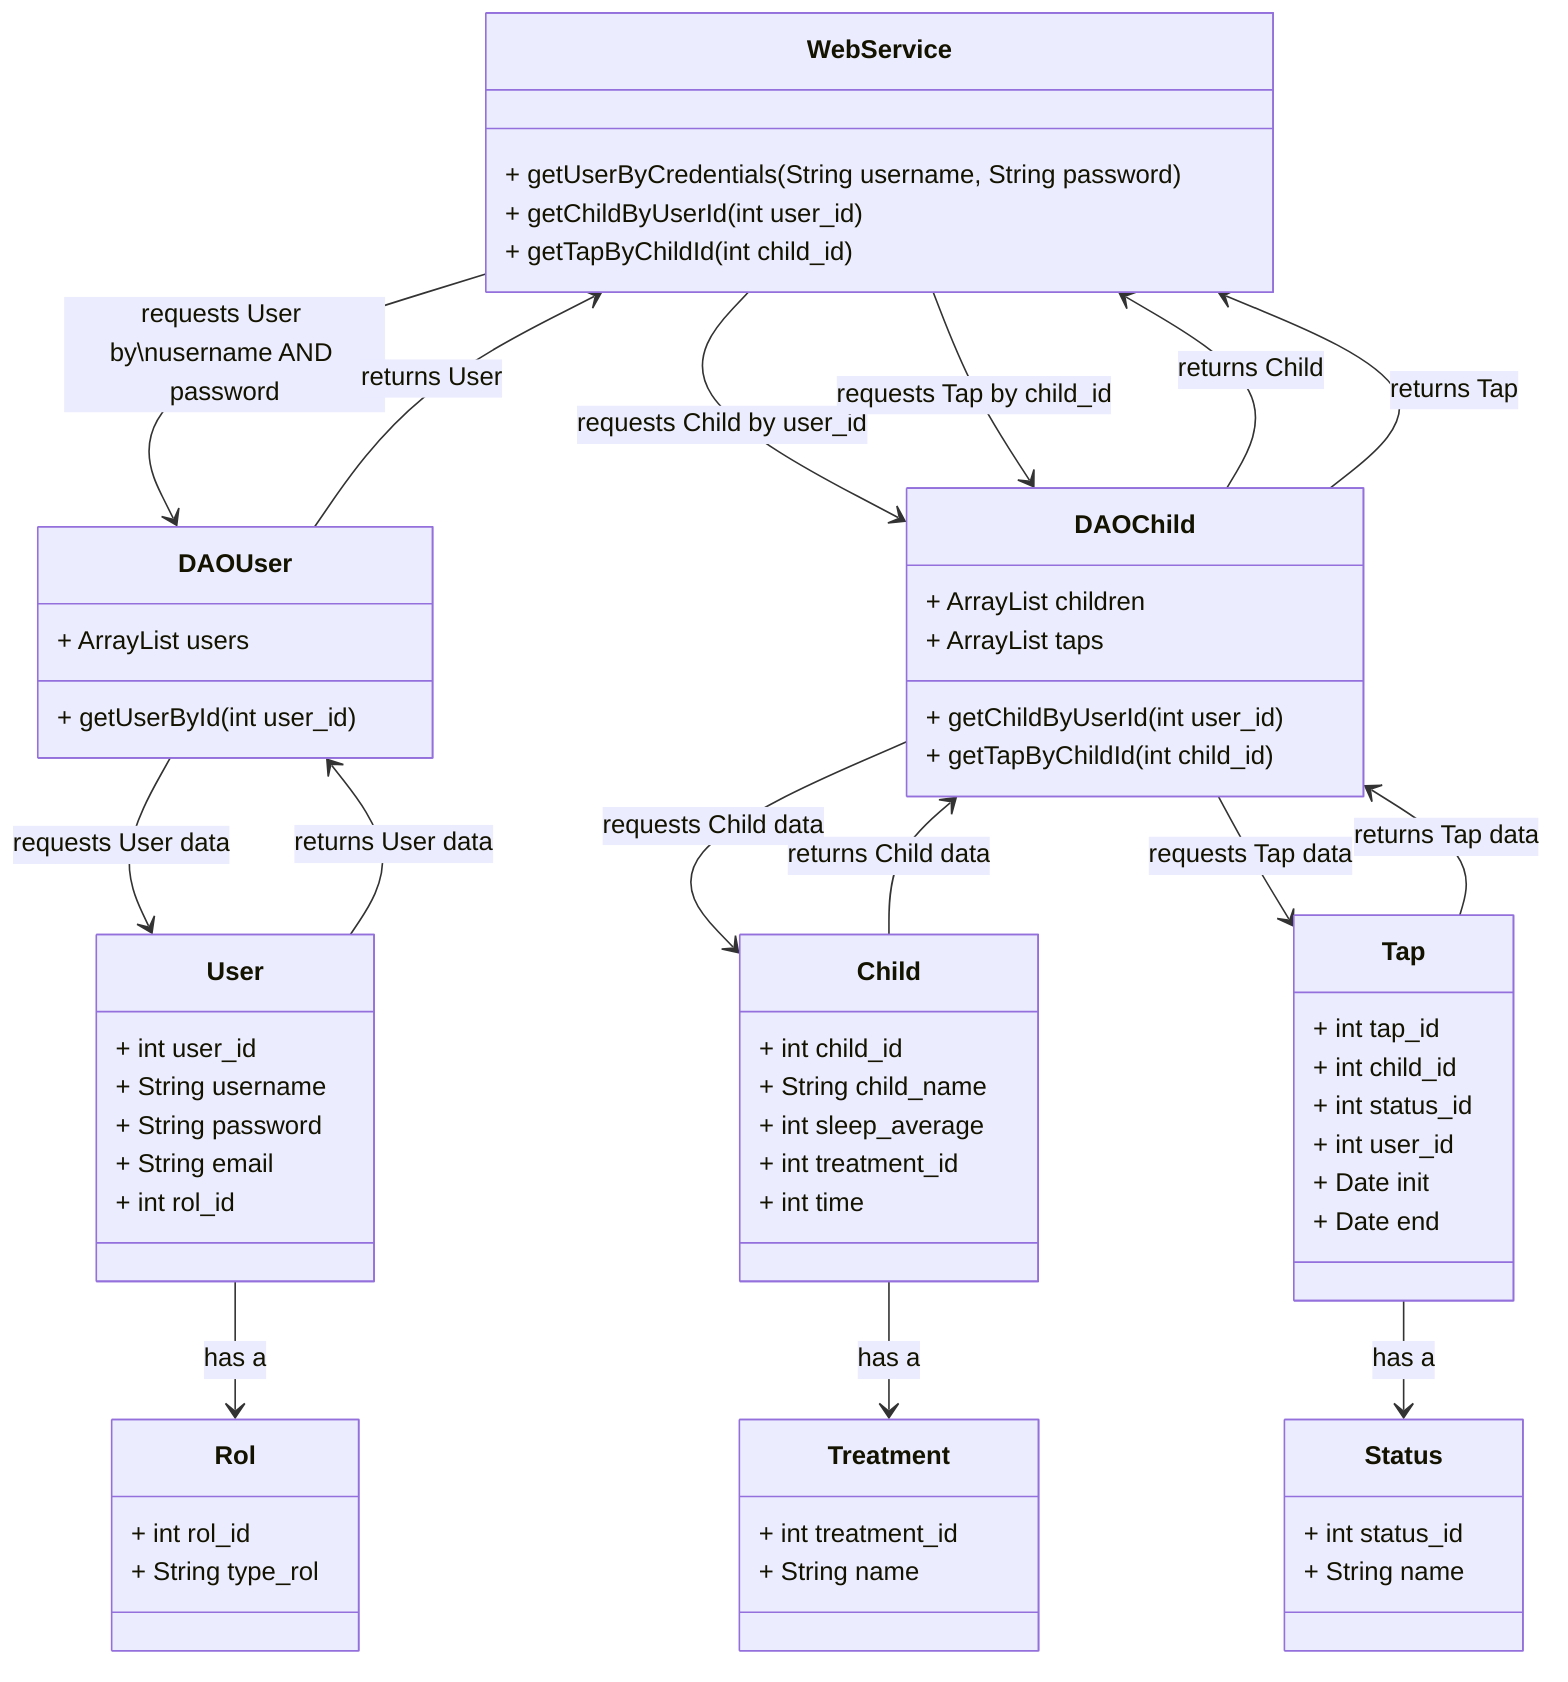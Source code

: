 classDiagram
    class WebService {
        + getUserByCredentials(String username, String password)
        + getChildByUserId(int user_id)
        + getTapByChildId(int child_id)
    }

    class DAOUser {
        + ArrayList<User> users
        + getUserById(int user_id)
    }

    class User {
        + int user_id
        + String username
        + String password
        + String email
        + int rol_id
    }

    class DAOChild {
        + ArrayList<Child> children
        + ArrayList<Tap> taps
        + getChildByUserId(int user_id)
        + getTapByChildId(int child_id)
    }

    class Child {
        + int child_id
        + String child_name
        + int sleep_average
        + int treatment_id
        + int time
    }

    class Tap {
        + int tap_id
        + int child_id
        + int status_id
        + int user_id
        + Date init
        + Date end
    }

    class Rol {
        + int rol_id
        + String type_rol
    }

    class Status {
        + int status_id
        + String name
    }

    class Treatment {
        + int treatment_id
        + String name
    }

    WebService --> DAOUser : requests User by\nusername AND password
    DAOUser --> WebService : returns User
    WebService --> DAOChild : requests Child by user_id
    DAOChild --> WebService : returns Child
    WebService --> DAOChild : requests Tap by child_id
    DAOChild --> WebService : returns Tap
    DAOUser --> User : requests User data
    User --> DAOUser : returns User data
    DAOChild --> Child : requests Child data
    Child --> DAOChild : returns Child data
    DAOChild --> Tap : requests Tap data
    Tap --> DAOChild : returns Tap data

    User --> Rol : has a
    Tap --> Status : has a
    Child --> Treatment : has a